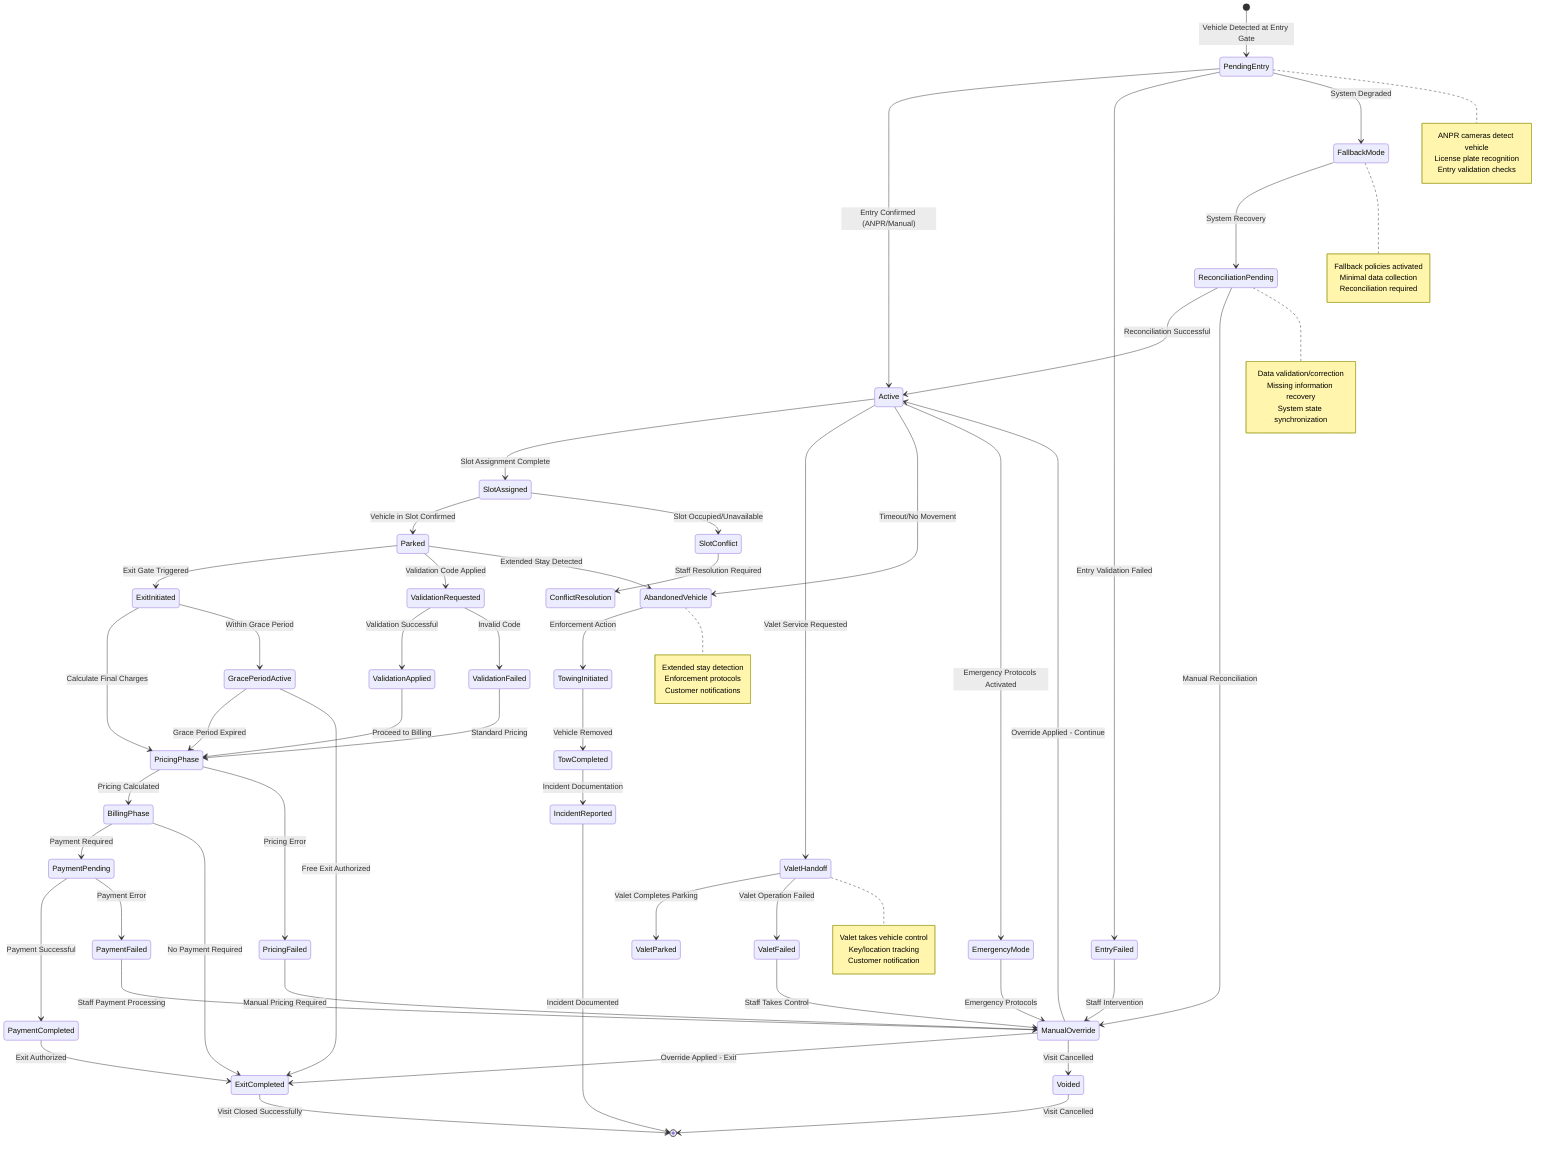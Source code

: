 stateDiagram-v2
    [*] --> PendingEntry: Vehicle Detected at Entry Gate
    
    PendingEntry --> Active: Entry Confirmed (ANPR/Manual)
    PendingEntry --> EntryFailed: Entry Validation Failed
    PendingEntry --> FallbackMode: System Degraded
    
    Active --> SlotAssigned: Slot Assignment Complete
    Active --> ValetHandoff: Valet Service Requested
    Active --> AbandonedVehicle: Timeout/No Movement
    Active --> EmergencyMode: Emergency Protocols Activated
    
    SlotAssigned --> Parked: Vehicle in Slot Confirmed
    SlotAssigned --> SlotConflict: Slot Occupied/Unavailable
    
    ValetHandoff --> ValetParked: Valet Completes Parking
    ValetHandoff --> ValetFailed: Valet Operation Failed
    
    Parked --> ExitInitiated: Exit Gate Triggered
    Parked --> ValidationRequested: Validation Code Applied
    Parked --> AbandonedVehicle: Extended Stay Detected
    
    ExitInitiated --> PricingPhase: Calculate Final Charges
    ExitInitiated --> GracePeriodActive: Within Grace Period
    
    GracePeriodActive --> PricingPhase: Grace Period Expired
    GracePeriodActive --> ExitCompleted: Free Exit Authorized
    
    ValidationRequested --> ValidationApplied: Validation Successful
    ValidationRequested --> ValidationFailed: Invalid Code
    
    ValidationApplied --> PricingPhase: Proceed to Billing
    ValidationFailed --> PricingPhase: Standard Pricing
    
    PricingPhase --> BillingPhase: Pricing Calculated
    PricingPhase --> PricingFailed: Pricing Error
    
    BillingPhase --> PaymentPending: Payment Required
    BillingPhase --> ExitCompleted: No Payment Required
    
    PaymentPending --> PaymentCompleted: Payment Successful
    PaymentPending --> PaymentFailed: Payment Error
    
    PaymentCompleted --> ExitCompleted: Exit Authorized
    
    %% Failed States and Recovery
    EntryFailed --> ManualOverride: Staff Intervention
    SlotConflict --> ConflictResolution: Staff Resolution Required
    ValetFailed --> ManualOverride: Staff Takes Control
    PricingFailed --> ManualOverride: Manual Pricing Required
    PaymentFailed --> ManualOverride: Staff Payment Processing
    AbandonedVehicle --> TowingInitiated: Enforcement Action
    EmergencyMode --> ManualOverride: Emergency Protocols
    
    %% Fallback and Reconciliation
    FallbackMode --> ReconciliationPending: System Recovery
    ReconciliationPending --> Active: Reconciliation Successful
    ReconciliationPending --> ManualOverride: Manual Reconciliation
    
    %% Manual Override States
    ManualOverride --> Active: Override Applied - Continue
    ManualOverride --> ExitCompleted: Override Applied - Exit
    ManualOverride --> Voided: Visit Cancelled
    
    %% Enforcement States
    TowingInitiated --> TowCompleted: Vehicle Removed
    TowCompleted --> IncidentReported: Incident Documentation
    
    %% Final States
    ExitCompleted --> [*]: Visit Closed Successfully
    Voided --> [*]: Visit Cancelled
    IncidentReported --> [*]: Incident Documented
    
    %% State Annotations
    note right of PendingEntry
        ANPR cameras detect vehicle
        License plate recognition
        Entry validation checks
    end note
    
    note right of FallbackMode
        Fallback policies activated
        Minimal data collection
        Reconciliation required
    end note
    
    note right of ValetHandoff
        Valet takes vehicle control
        Key/location tracking
        Customer notification
    end note
    
    note right of AbandonedVehicle
        Extended stay detection
        Enforcement protocols
        Customer notifications
    end note
    
    note right of ReconciliationPending
        Data validation/correction
        Missing information recovery
        System state synchronization
    end note